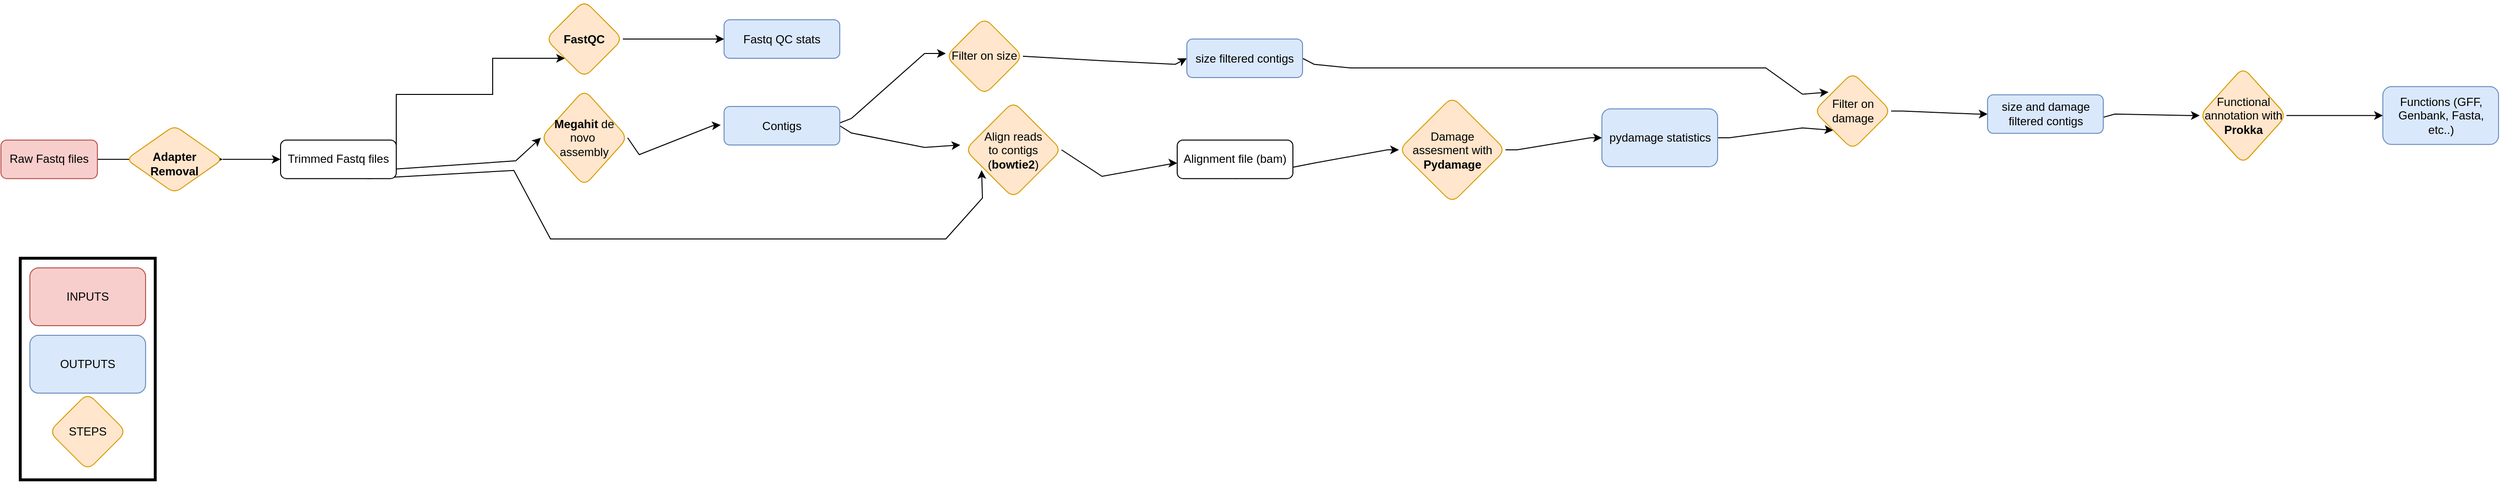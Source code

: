 <mxfile version="12.6.5" type="device"><diagram id="C5RBs43oDa-KdzZeNtuy" name="Page-1"><mxGraphModel dx="9460" dy="6800" grid="1" gridSize="10" guides="1" tooltips="1" connect="1" arrows="1" fold="1" page="1" pageScale="1" pageWidth="1169" pageHeight="827" math="0" shadow="0"><root><mxCell id="WIyWlLk6GJQsqaUBKTNV-0"/><mxCell id="WIyWlLk6GJQsqaUBKTNV-1" parent="WIyWlLk6GJQsqaUBKTNV-0"/><mxCell id="MOEkhRXyC9Q8mJltgaSv-51" value="" style="rounded=0;whiteSpace=wrap;html=1;fillColor=none;strokeWidth=3;" vertex="1" parent="WIyWlLk6GJQsqaUBKTNV-1"><mxGeometry x="20" y="550" width="140" height="230" as="geometry"/></mxCell><mxCell id="MOEkhRXyC9Q8mJltgaSv-47" style="edgeStyle=orthogonalEdgeStyle;rounded=0;orthogonalLoop=1;jettySize=auto;html=1;noEdgeStyle=1;orthogonal=1;" edge="1" parent="WIyWlLk6GJQsqaUBKTNV-1" source="WIyWlLk6GJQsqaUBKTNV-3" target="WIyWlLk6GJQsqaUBKTNV-6"><mxGeometry relative="1" as="geometry"><Array as="points"><mxPoint x="112" y="447.33"/><mxPoint x="188" y="447.33"/></Array></mxGeometry></mxCell><mxCell id="WIyWlLk6GJQsqaUBKTNV-3" value="Raw Fastq files" style="rounded=1;whiteSpace=wrap;html=1;fontSize=12;glass=0;strokeWidth=1;shadow=0;fillColor=#f8cecc;strokeColor=#b85450;" parent="WIyWlLk6GJQsqaUBKTNV-1" vertex="1"><mxGeometry y="427.33" width="100" height="40" as="geometry"/></mxCell><mxCell id="MOEkhRXyC9Q8mJltgaSv-45" style="edgeStyle=orthogonalEdgeStyle;rounded=0;orthogonalLoop=1;jettySize=auto;html=1;exitX=1;exitY=0.5;exitDx=0;exitDy=0;entryX=0;entryY=0.5;entryDx=0;entryDy=0;noEdgeStyle=1;orthogonal=1;" edge="1" parent="WIyWlLk6GJQsqaUBKTNV-1" source="WIyWlLk6GJQsqaUBKTNV-6" target="MOEkhRXyC9Q8mJltgaSv-0"><mxGeometry relative="1" as="geometry"><Array as="points"/></mxGeometry></mxCell><mxCell id="WIyWlLk6GJQsqaUBKTNV-6" value="&lt;b&gt;&lt;br&gt;Adapter&lt;br&gt;Removal&lt;/b&gt;" style="rhombus;whiteSpace=wrap;html=1;shadow=0;fontFamily=Helvetica;fontSize=12;align=center;strokeWidth=1;spacing=6;spacingTop=-4;fillColor=#ffe6cc;strokeColor=#d79b00;rounded=1;arcSize=16;" parent="WIyWlLk6GJQsqaUBKTNV-1" vertex="1"><mxGeometry x="130" y="412.33" width="100" height="70" as="geometry"/></mxCell><mxCell id="WIyWlLk6GJQsqaUBKTNV-7" value="Fastq QC stats" style="rounded=1;whiteSpace=wrap;html=1;fontSize=12;glass=0;strokeWidth=1;shadow=0;fillColor=#dae8fc;strokeColor=#6c8ebf;" parent="WIyWlLk6GJQsqaUBKTNV-1" vertex="1"><mxGeometry x="750" y="302.5" width="120" height="40" as="geometry"/></mxCell><mxCell id="MOEkhRXyC9Q8mJltgaSv-11" style="edgeStyle=orthogonalEdgeStyle;rounded=0;orthogonalLoop=1;jettySize=auto;html=1;exitX=1;exitY=0.75;exitDx=0;exitDy=0;entryX=0;entryY=0.5;entryDx=0;entryDy=0;noEdgeStyle=1;orthogonal=1;" edge="1" parent="WIyWlLk6GJQsqaUBKTNV-1" source="MOEkhRXyC9Q8mJltgaSv-0" target="MOEkhRXyC9Q8mJltgaSv-9"><mxGeometry relative="1" as="geometry"><Array as="points"><mxPoint x="534" y="448.932"/></Array></mxGeometry></mxCell><mxCell id="MOEkhRXyC9Q8mJltgaSv-15" style="edgeStyle=orthogonalEdgeStyle;rounded=0;orthogonalLoop=1;jettySize=auto;html=1;exitX=0.75;exitY=1;exitDx=0;exitDy=0;noEdgeStyle=1;orthogonal=1;entryX=0.171;entryY=0.711;entryDx=0;entryDy=0;entryPerimeter=0;" edge="1" parent="WIyWlLk6GJQsqaUBKTNV-1" source="MOEkhRXyC9Q8mJltgaSv-0" target="MOEkhRXyC9Q8mJltgaSv-14"><mxGeometry relative="1" as="geometry"><Array as="points"><mxPoint x="532" y="458.932"/><mxPoint x="570" y="530"/><mxPoint x="760" y="530"/><mxPoint x="760" y="530"/><mxPoint x="980" y="530"/><mxPoint x="1018" y="487.5"/></Array></mxGeometry></mxCell><mxCell id="MOEkhRXyC9Q8mJltgaSv-56" style="edgeStyle=orthogonalEdgeStyle;rounded=0;orthogonalLoop=1;jettySize=auto;html=1;exitX=1;exitY=0.5;exitDx=0;exitDy=0;entryX=0;entryY=1;entryDx=0;entryDy=0;" edge="1" parent="WIyWlLk6GJQsqaUBKTNV-1" source="MOEkhRXyC9Q8mJltgaSv-0" target="MOEkhRXyC9Q8mJltgaSv-2"><mxGeometry relative="1" as="geometry"><Array as="points"><mxPoint x="410" y="380"/><mxPoint x="510" y="380"/><mxPoint x="510" y="343"/></Array></mxGeometry></mxCell><mxCell id="MOEkhRXyC9Q8mJltgaSv-0" value="Trimmed Fastq files" style="rounded=1;whiteSpace=wrap;html=1;fontSize=12;glass=0;strokeWidth=1;shadow=0;" vertex="1" parent="WIyWlLk6GJQsqaUBKTNV-1"><mxGeometry x="290" y="427.332" width="120" height="40" as="geometry"/></mxCell><mxCell id="MOEkhRXyC9Q8mJltgaSv-4" style="edgeStyle=orthogonalEdgeStyle;rounded=0;orthogonalLoop=1;jettySize=auto;html=1;noEdgeStyle=1;orthogonal=1;" edge="1" parent="WIyWlLk6GJQsqaUBKTNV-1" source="MOEkhRXyC9Q8mJltgaSv-2" target="WIyWlLk6GJQsqaUBKTNV-7"><mxGeometry relative="1" as="geometry"><Array as="points"><mxPoint x="662" y="322.5"/><mxPoint x="738" y="322.5"/></Array></mxGeometry></mxCell><mxCell id="MOEkhRXyC9Q8mJltgaSv-2" value="&lt;b&gt;FastQC&lt;/b&gt;" style="rhombus;whiteSpace=wrap;html=1;fillColor=#ffe6cc;strokeColor=#d79b00;rounded=1;" vertex="1" parent="WIyWlLk6GJQsqaUBKTNV-1"><mxGeometry x="565" y="282.5" width="80" height="80" as="geometry"/></mxCell><mxCell id="MOEkhRXyC9Q8mJltgaSv-16" style="edgeStyle=orthogonalEdgeStyle;rounded=0;orthogonalLoop=1;jettySize=auto;html=1;exitX=1;exitY=0.5;exitDx=0;exitDy=0;entryX=0;entryY=0;entryDx=0;entryDy=0;noEdgeStyle=1;orthogonal=1;" edge="1" parent="WIyWlLk6GJQsqaUBKTNV-1" source="MOEkhRXyC9Q8mJltgaSv-6"><mxGeometry relative="1" as="geometry"><mxPoint x="995" y="432.5" as="targetPoint"/><Array as="points"><mxPoint x="882" y="420"/><mxPoint x="958" y="435"/></Array></mxGeometry></mxCell><mxCell id="MOEkhRXyC9Q8mJltgaSv-22" style="edgeStyle=orthogonalEdgeStyle;rounded=0;orthogonalLoop=1;jettySize=auto;html=1;exitX=0.5;exitY=1;exitDx=0;exitDy=0;entryX=0;entryY=0.5;entryDx=0;entryDy=0;noEdgeStyle=1;orthogonal=1;" edge="1" parent="WIyWlLk6GJQsqaUBKTNV-1" source="MOEkhRXyC9Q8mJltgaSv-6"><mxGeometry relative="1" as="geometry"><mxPoint x="980" y="337.5" as="targetPoint"/><Array as="points"><mxPoint x="882" y="405"/><mxPoint x="958" y="337.5"/></Array></mxGeometry></mxCell><mxCell id="MOEkhRXyC9Q8mJltgaSv-6" value="Contigs" style="rounded=1;whiteSpace=wrap;html=1;fillColor=#dae8fc;strokeColor=#6c8ebf;" vertex="1" parent="WIyWlLk6GJQsqaUBKTNV-1"><mxGeometry x="750" y="392.5" width="120" height="40" as="geometry"/></mxCell><mxCell id="MOEkhRXyC9Q8mJltgaSv-13" style="edgeStyle=orthogonalEdgeStyle;rounded=0;orthogonalLoop=1;jettySize=auto;html=1;exitX=1;exitY=0.5;exitDx=0;exitDy=0;entryX=-0.029;entryY=0.482;entryDx=0;entryDy=0;noEdgeStyle=1;orthogonal=1;entryPerimeter=0;" edge="1" parent="WIyWlLk6GJQsqaUBKTNV-1" source="MOEkhRXyC9Q8mJltgaSv-9" target="MOEkhRXyC9Q8mJltgaSv-6"><mxGeometry relative="1" as="geometry"><Array as="points"><mxPoint x="662" y="442.5"/><mxPoint x="738" y="412.5"/></Array></mxGeometry></mxCell><mxCell id="MOEkhRXyC9Q8mJltgaSv-9" value="&lt;span style=&quot;white-space: normal&quot;&gt;&lt;b&gt;Megahit&lt;/b&gt; de novo&amp;nbsp;&lt;/span&gt;&lt;br style=&quot;white-space: normal&quot;&gt;&lt;span style=&quot;white-space: normal&quot;&gt;assembly&lt;/span&gt;" style="rhombus;whiteSpace=wrap;html=1;fillColor=#ffe6cc;strokeColor=#d79b00;rounded=1;" vertex="1" parent="WIyWlLk6GJQsqaUBKTNV-1"><mxGeometry x="560" y="375" width="90" height="100" as="geometry"/></mxCell><mxCell id="MOEkhRXyC9Q8mJltgaSv-17" style="edgeStyle=orthogonalEdgeStyle;rounded=0;orthogonalLoop=1;jettySize=auto;html=1;exitX=1;exitY=0.5;exitDx=0;exitDy=0;noEdgeStyle=1;orthogonal=1;" edge="1" parent="WIyWlLk6GJQsqaUBKTNV-1" source="MOEkhRXyC9Q8mJltgaSv-14" target="MOEkhRXyC9Q8mJltgaSv-18"><mxGeometry relative="1" as="geometry"><mxPoint x="313" y="440" as="targetPoint"/><Array as="points"><mxPoint x="1142" y="465"/><mxPoint x="1218" y="451.25"/></Array></mxGeometry></mxCell><mxCell id="MOEkhRXyC9Q8mJltgaSv-14" value="Align reads&lt;br&gt;to contigs&lt;br&gt;(&lt;b&gt;bowtie2&lt;/b&gt;)" style="rhombus;whiteSpace=wrap;html=1;fillColor=#ffe6cc;strokeColor=#d79b00;rounded=1;" vertex="1" parent="WIyWlLk6GJQsqaUBKTNV-1"><mxGeometry x="1000" y="387.5" width="100" height="100" as="geometry"/></mxCell><mxCell id="MOEkhRXyC9Q8mJltgaSv-19" style="edgeStyle=orthogonalEdgeStyle;rounded=0;orthogonalLoop=1;jettySize=auto;html=1;exitX=0.5;exitY=1;exitDx=0;exitDy=0;noEdgeStyle=1;orthogonal=1;" edge="1" parent="WIyWlLk6GJQsqaUBKTNV-1" source="MOEkhRXyC9Q8mJltgaSv-18" target="MOEkhRXyC9Q8mJltgaSv-20"><mxGeometry relative="1" as="geometry"><mxPoint x="313" y="500" as="targetPoint"/><Array as="points"><mxPoint x="1362" y="451.25"/><mxPoint x="1438" y="437.5"/></Array></mxGeometry></mxCell><mxCell id="MOEkhRXyC9Q8mJltgaSv-18" value="Alignment file (bam)" style="rounded=1;whiteSpace=wrap;html=1;" vertex="1" parent="WIyWlLk6GJQsqaUBKTNV-1"><mxGeometry x="1220" y="427.33" width="120" height="40" as="geometry"/></mxCell><mxCell id="MOEkhRXyC9Q8mJltgaSv-25" style="edgeStyle=orthogonalEdgeStyle;rounded=0;orthogonalLoop=1;jettySize=auto;html=1;exitX=1;exitY=0.5;exitDx=0;exitDy=0;noEdgeStyle=1;orthogonal=1;" edge="1" parent="WIyWlLk6GJQsqaUBKTNV-1" source="MOEkhRXyC9Q8mJltgaSv-20" target="MOEkhRXyC9Q8mJltgaSv-26"><mxGeometry relative="1" as="geometry"><mxPoint x="313" y="650" as="targetPoint"/><Array as="points"><mxPoint x="1572.5" y="437.5"/><mxPoint x="1648.5" y="425"/></Array></mxGeometry></mxCell><mxCell id="MOEkhRXyC9Q8mJltgaSv-20" value="Damage &lt;br&gt;assesment with &lt;b&gt;Pydamage&lt;/b&gt;" style="rhombus;whiteSpace=wrap;html=1;fillColor=#ffe6cc;strokeColor=#d79b00;rounded=1;" vertex="1" parent="WIyWlLk6GJQsqaUBKTNV-1"><mxGeometry x="1450" y="382.5" width="110.5" height="110" as="geometry"/></mxCell><mxCell id="MOEkhRXyC9Q8mJltgaSv-24" style="edgeStyle=orthogonalEdgeStyle;rounded=0;orthogonalLoop=1;jettySize=auto;html=1;exitX=1;exitY=0.5;exitDx=0;exitDy=0;entryX=0;entryY=0.5;entryDx=0;entryDy=0;noEdgeStyle=1;orthogonal=1;" edge="1" parent="WIyWlLk6GJQsqaUBKTNV-1" source="MOEkhRXyC9Q8mJltgaSv-21" target="MOEkhRXyC9Q8mJltgaSv-23"><mxGeometry relative="1" as="geometry"><Array as="points"><mxPoint x="1142" y="345"/><mxPoint x="1218" y="348.75"/></Array></mxGeometry></mxCell><mxCell id="MOEkhRXyC9Q8mJltgaSv-21" value="Filter on size" style="rhombus;whiteSpace=wrap;html=1;fillColor=#ffe6cc;strokeColor=#d79b00;rounded=1;" vertex="1" parent="WIyWlLk6GJQsqaUBKTNV-1"><mxGeometry x="980" y="300.37" width="80" height="80" as="geometry"/></mxCell><mxCell id="MOEkhRXyC9Q8mJltgaSv-29" style="edgeStyle=orthogonalEdgeStyle;rounded=0;orthogonalLoop=1;jettySize=auto;html=1;exitX=1;exitY=0.5;exitDx=0;exitDy=0;entryX=0.188;entryY=0.254;entryDx=0;entryDy=0;noEdgeStyle=1;orthogonal=1;entryPerimeter=0;" edge="1" parent="WIyWlLk6GJQsqaUBKTNV-1" source="MOEkhRXyC9Q8mJltgaSv-23" target="MOEkhRXyC9Q8mJltgaSv-28"><mxGeometry relative="1" as="geometry"><Array as="points"><mxPoint x="1362" y="348.75"/><mxPoint x="1400" y="352.5"/><mxPoint x="1610.5" y="352.5"/><mxPoint x="1610.5" y="352.5"/><mxPoint x="1830.5" y="352.5"/><mxPoint x="1868.5" y="379.757"/></Array></mxGeometry></mxCell><mxCell id="MOEkhRXyC9Q8mJltgaSv-23" value="size filtered contigs" style="rounded=1;whiteSpace=wrap;html=1;fillColor=#dae8fc;strokeColor=#6c8ebf;" vertex="1" parent="WIyWlLk6GJQsqaUBKTNV-1"><mxGeometry x="1230" y="322.5" width="120" height="40" as="geometry"/></mxCell><mxCell id="MOEkhRXyC9Q8mJltgaSv-30" style="edgeStyle=orthogonalEdgeStyle;rounded=0;orthogonalLoop=1;jettySize=auto;html=1;exitX=0;exitY=0.5;exitDx=0;exitDy=0;entryX=0;entryY=1;entryDx=0;entryDy=0;noEdgeStyle=1;orthogonal=1;" edge="1" parent="WIyWlLk6GJQsqaUBKTNV-1" source="MOEkhRXyC9Q8mJltgaSv-26" target="MOEkhRXyC9Q8mJltgaSv-28"><mxGeometry relative="1" as="geometry"><Array as="points"><mxPoint x="1792.5" y="425"/><mxPoint x="1868.5" y="414.757"/></Array></mxGeometry></mxCell><mxCell id="MOEkhRXyC9Q8mJltgaSv-26" value="pydamage statistics" style="rounded=1;whiteSpace=wrap;html=1;fillColor=#dae8fc;strokeColor=#6c8ebf;" vertex="1" parent="WIyWlLk6GJQsqaUBKTNV-1"><mxGeometry x="1660.5" y="395" width="120" height="60" as="geometry"/></mxCell><mxCell id="MOEkhRXyC9Q8mJltgaSv-49" style="edgeStyle=orthogonalEdgeStyle;rounded=0;orthogonalLoop=1;jettySize=auto;html=1;exitX=1;exitY=0.5;exitDx=0;exitDy=0;noEdgeStyle=1;orthogonal=1;" edge="1" parent="WIyWlLk6GJQsqaUBKTNV-1" source="MOEkhRXyC9Q8mJltgaSv-28" target="MOEkhRXyC9Q8mJltgaSv-32"><mxGeometry relative="1" as="geometry"><Array as="points"><mxPoint x="1972.5" y="397.257"/><mxPoint x="2048.5" y="400.373"/></Array></mxGeometry></mxCell><mxCell id="MOEkhRXyC9Q8mJltgaSv-28" value="Filter on damage" style="rhombus;whiteSpace=wrap;html=1;fillColor=#ffe6cc;strokeColor=#d79b00;rounded=1;" vertex="1" parent="WIyWlLk6GJQsqaUBKTNV-1"><mxGeometry x="1880.5" y="357.257" width="80" height="80" as="geometry"/></mxCell><mxCell id="MOEkhRXyC9Q8mJltgaSv-34" style="edgeStyle=orthogonalEdgeStyle;rounded=0;orthogonalLoop=1;jettySize=auto;html=1;exitX=0.5;exitY=1;exitDx=0;exitDy=0;entryX=0;entryY=0.5;entryDx=0;entryDy=0;noEdgeStyle=1;orthogonal=1;" edge="1" parent="WIyWlLk6GJQsqaUBKTNV-1" source="MOEkhRXyC9Q8mJltgaSv-32" target="MOEkhRXyC9Q8mJltgaSv-33"><mxGeometry relative="1" as="geometry"><Array as="points"><mxPoint x="2192.5" y="400.373"/><mxPoint x="2268.5" y="401.931"/></Array></mxGeometry></mxCell><mxCell id="MOEkhRXyC9Q8mJltgaSv-32" value="size and damage filtered contigs" style="rounded=1;whiteSpace=wrap;html=1;fillColor=#dae8fc;strokeColor=#6c8ebf;" vertex="1" parent="WIyWlLk6GJQsqaUBKTNV-1"><mxGeometry x="2060.5" y="380.373" width="120" height="40" as="geometry"/></mxCell><mxCell id="MOEkhRXyC9Q8mJltgaSv-35" style="edgeStyle=orthogonalEdgeStyle;rounded=0;orthogonalLoop=1;jettySize=auto;html=1;exitX=1;exitY=0.5;exitDx=0;exitDy=0;noEdgeStyle=1;orthogonal=1;" edge="1" parent="WIyWlLk6GJQsqaUBKTNV-1" source="MOEkhRXyC9Q8mJltgaSv-33" target="MOEkhRXyC9Q8mJltgaSv-36"><mxGeometry relative="1" as="geometry"><mxPoint x="260" y="880" as="targetPoint"/><Array as="points"><mxPoint x="2382.5" y="401.931"/><mxPoint x="2458.5" y="401.931"/></Array></mxGeometry></mxCell><mxCell id="MOEkhRXyC9Q8mJltgaSv-33" value="Functional annotation with &lt;b&gt;Prokka&lt;/b&gt;" style="rhombus;whiteSpace=wrap;html=1;fillColor=#ffe6cc;strokeColor=#d79b00;rounded=1;" vertex="1" parent="WIyWlLk6GJQsqaUBKTNV-1"><mxGeometry x="2280.5" y="351.931" width="90" height="100" as="geometry"/></mxCell><mxCell id="MOEkhRXyC9Q8mJltgaSv-36" value="Functions (GFF, Genbank, Fasta, etc..)" style="rounded=1;whiteSpace=wrap;html=1;fillColor=#dae8fc;strokeColor=#6c8ebf;" vertex="1" parent="WIyWlLk6GJQsqaUBKTNV-1"><mxGeometry x="2470.5" y="371.931" width="120" height="60" as="geometry"/></mxCell><mxCell id="MOEkhRXyC9Q8mJltgaSv-39" value="INPUTS" style="rounded=1;whiteSpace=wrap;html=1;fillColor=#f8cecc;strokeColor=#b85450;" vertex="1" parent="WIyWlLk6GJQsqaUBKTNV-1"><mxGeometry x="30" y="560" width="120" height="60" as="geometry"/></mxCell><mxCell id="MOEkhRXyC9Q8mJltgaSv-40" value="OUTPUTS" style="rounded=1;whiteSpace=wrap;html=1;fillColor=#dae8fc;strokeColor=#6c8ebf;" vertex="1" parent="WIyWlLk6GJQsqaUBKTNV-1"><mxGeometry x="30" y="630" width="120" height="60" as="geometry"/></mxCell><mxCell id="MOEkhRXyC9Q8mJltgaSv-50" value="STEPS" style="rhombus;whiteSpace=wrap;html=1;fillColor=#ffe6cc;strokeColor=#d79b00;rounded=1;" vertex="1" parent="WIyWlLk6GJQsqaUBKTNV-1"><mxGeometry x="50" y="690" width="80" height="80" as="geometry"/></mxCell><mxCell id="MOEkhRXyC9Q8mJltgaSv-52" style="edgeStyle=orthogonalEdgeStyle;rounded=0;orthogonalLoop=1;jettySize=auto;html=1;exitX=0.5;exitY=1;exitDx=0;exitDy=0;noEdgeStyle=1;" edge="1" parent="WIyWlLk6GJQsqaUBKTNV-1" source="MOEkhRXyC9Q8mJltgaSv-51" target="MOEkhRXyC9Q8mJltgaSv-51"><mxGeometry relative="1" as="geometry"/></mxCell></root></mxGraphModel></diagram></mxfile>